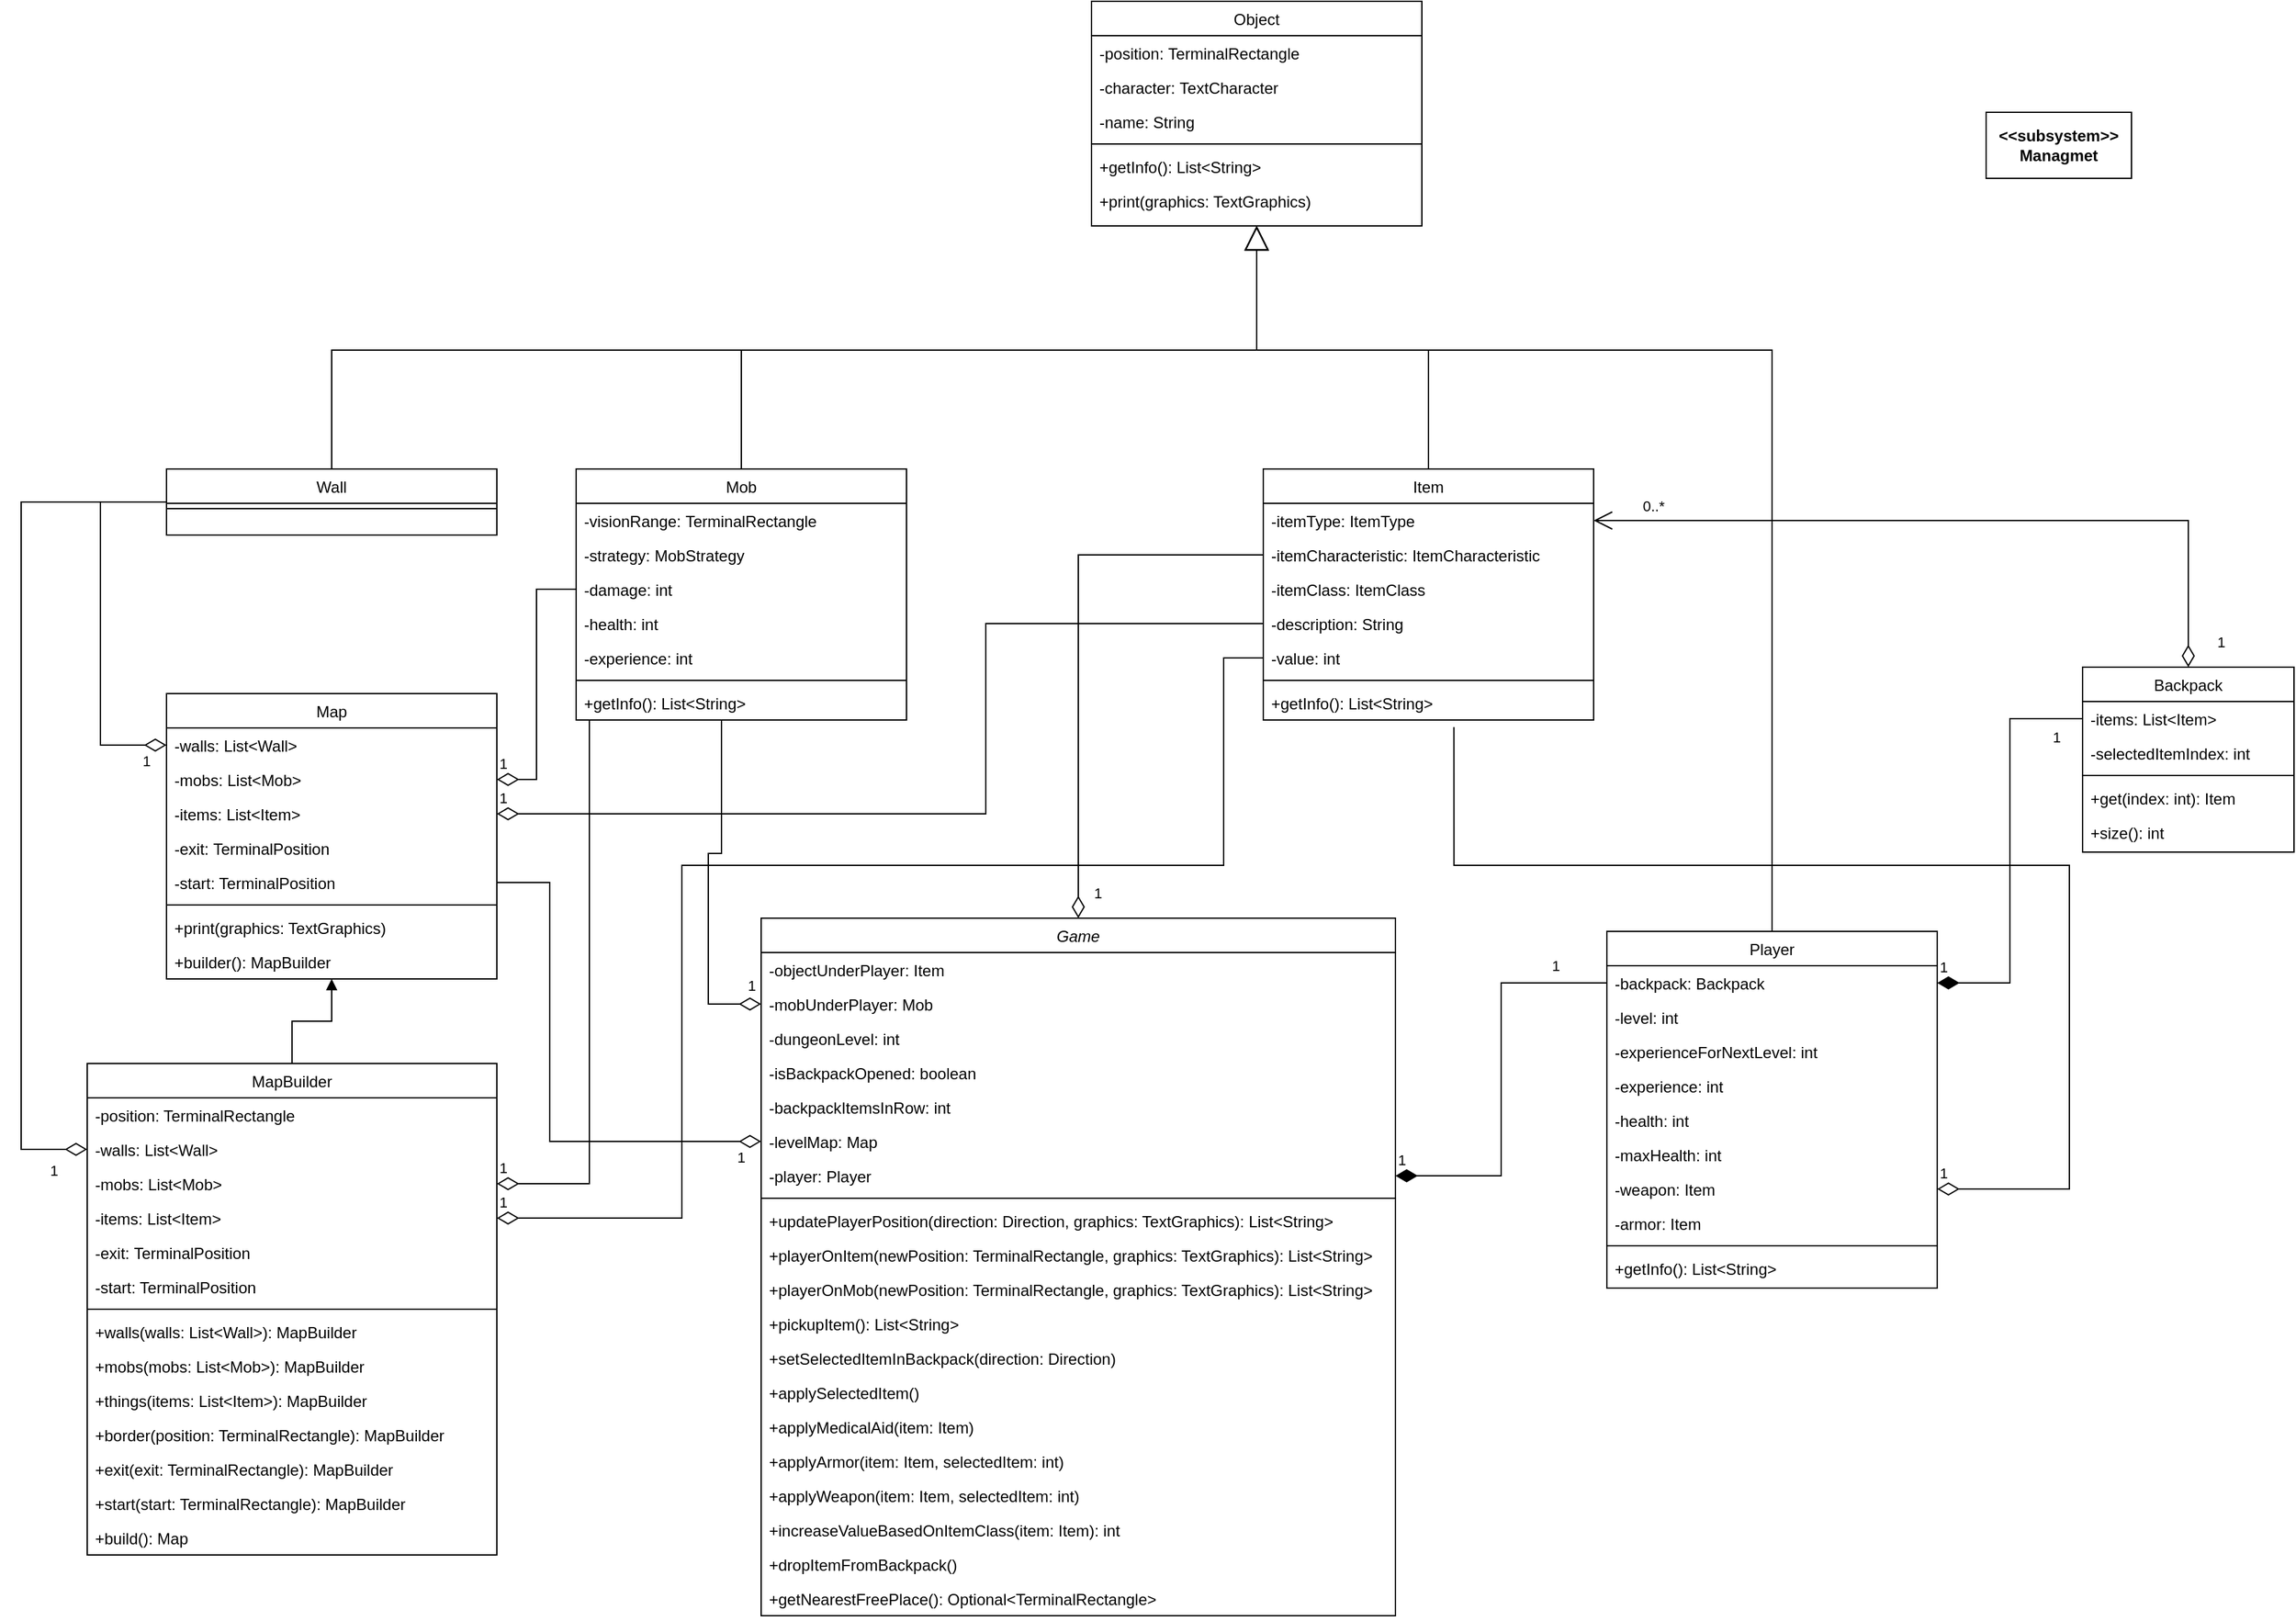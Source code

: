 <mxfile version="21.5.0" type="device">
  <diagram id="C5RBs43oDa-KdzZeNtuy" name="Page-1">
    <mxGraphModel dx="1829" dy="1720" grid="1" gridSize="10" guides="1" tooltips="1" connect="1" arrows="1" fold="1" page="1" pageScale="1" pageWidth="827" pageHeight="1169" math="0" shadow="0">
      <root>
        <mxCell id="WIyWlLk6GJQsqaUBKTNV-0" />
        <mxCell id="WIyWlLk6GJQsqaUBKTNV-1" parent="WIyWlLk6GJQsqaUBKTNV-0" />
        <mxCell id="zkfFHV4jXpPFQw0GAbJ--0" value="Game" style="swimlane;fontStyle=2;align=center;verticalAlign=top;childLayout=stackLayout;horizontal=1;startSize=26;horizontalStack=0;resizeParent=1;resizeLast=0;collapsible=1;marginBottom=0;rounded=0;shadow=0;strokeWidth=1;" parent="WIyWlLk6GJQsqaUBKTNV-1" vertex="1">
          <mxGeometry x="-100" y="110" width="480" height="528" as="geometry">
            <mxRectangle x="230" y="140" width="160" height="26" as="alternateBounds" />
          </mxGeometry>
        </mxCell>
        <mxCell id="zkfFHV4jXpPFQw0GAbJ--2" value="-objectUnderPlayer: Item" style="text;align=left;verticalAlign=top;spacingLeft=4;spacingRight=4;overflow=hidden;rotatable=0;points=[[0,0.5],[1,0.5]];portConstraint=eastwest;rounded=0;shadow=0;html=0;" parent="zkfFHV4jXpPFQw0GAbJ--0" vertex="1">
          <mxGeometry y="26" width="480" height="26" as="geometry" />
        </mxCell>
        <mxCell id="zkfFHV4jXpPFQw0GAbJ--3" value="-mobUnderPlayer: Mob" style="text;align=left;verticalAlign=top;spacingLeft=4;spacingRight=4;overflow=hidden;rotatable=0;points=[[0,0.5],[1,0.5]];portConstraint=eastwest;rounded=0;shadow=0;html=0;" parent="zkfFHV4jXpPFQw0GAbJ--0" vertex="1">
          <mxGeometry y="52" width="480" height="26" as="geometry" />
        </mxCell>
        <mxCell id="x89j7A3RA6RBQuU3h__I-33" value="-dungeonLevel: int" style="text;align=left;verticalAlign=top;spacingLeft=4;spacingRight=4;overflow=hidden;rotatable=0;points=[[0,0.5],[1,0.5]];portConstraint=eastwest;rounded=0;shadow=0;html=0;" parent="zkfFHV4jXpPFQw0GAbJ--0" vertex="1">
          <mxGeometry y="78" width="480" height="26" as="geometry" />
        </mxCell>
        <mxCell id="x89j7A3RA6RBQuU3h__I-34" value="-isBackpackOpened: boolean" style="text;align=left;verticalAlign=top;spacingLeft=4;spacingRight=4;overflow=hidden;rotatable=0;points=[[0,0.5],[1,0.5]];portConstraint=eastwest;rounded=0;shadow=0;html=0;" parent="zkfFHV4jXpPFQw0GAbJ--0" vertex="1">
          <mxGeometry y="104" width="480" height="26" as="geometry" />
        </mxCell>
        <mxCell id="x89j7A3RA6RBQuU3h__I-35" value="-backpackItemsInRow: int" style="text;align=left;verticalAlign=top;spacingLeft=4;spacingRight=4;overflow=hidden;rotatable=0;points=[[0,0.5],[1,0.5]];portConstraint=eastwest;rounded=0;shadow=0;html=0;" parent="zkfFHV4jXpPFQw0GAbJ--0" vertex="1">
          <mxGeometry y="130" width="480" height="26" as="geometry" />
        </mxCell>
        <mxCell id="x89j7A3RA6RBQuU3h__I-36" value="-levelMap: Map" style="text;align=left;verticalAlign=top;spacingLeft=4;spacingRight=4;overflow=hidden;rotatable=0;points=[[0,0.5],[1,0.5]];portConstraint=eastwest;rounded=0;shadow=0;html=0;" parent="zkfFHV4jXpPFQw0GAbJ--0" vertex="1">
          <mxGeometry y="156" width="480" height="26" as="geometry" />
        </mxCell>
        <mxCell id="zkfFHV4jXpPFQw0GAbJ--1" value="-player: Player" style="text;align=left;verticalAlign=top;spacingLeft=4;spacingRight=4;overflow=hidden;rotatable=0;points=[[0,0.5],[1,0.5]];portConstraint=eastwest;" parent="zkfFHV4jXpPFQw0GAbJ--0" vertex="1">
          <mxGeometry y="182" width="480" height="26" as="geometry" />
        </mxCell>
        <mxCell id="zkfFHV4jXpPFQw0GAbJ--4" value="" style="line;html=1;strokeWidth=1;align=left;verticalAlign=middle;spacingTop=-1;spacingLeft=3;spacingRight=3;rotatable=0;labelPosition=right;points=[];portConstraint=eastwest;" parent="zkfFHV4jXpPFQw0GAbJ--0" vertex="1">
          <mxGeometry y="208" width="480" height="8" as="geometry" />
        </mxCell>
        <mxCell id="zkfFHV4jXpPFQw0GAbJ--5" value="+updatePlayerPosition(direction: Direction, graphics: TextGraphics): List&lt;String&gt;" style="text;align=left;verticalAlign=top;spacingLeft=4;spacingRight=4;overflow=hidden;rotatable=0;points=[[0,0.5],[1,0.5]];portConstraint=eastwest;" parent="zkfFHV4jXpPFQw0GAbJ--0" vertex="1">
          <mxGeometry y="216" width="480" height="26" as="geometry" />
        </mxCell>
        <mxCell id="x89j7A3RA6RBQuU3h__I-37" value="+playerOnItem(newPosition: TerminalRectangle, graphics: TextGraphics): List&lt;String&gt;" style="text;align=left;verticalAlign=top;spacingLeft=4;spacingRight=4;overflow=hidden;rotatable=0;points=[[0,0.5],[1,0.5]];portConstraint=eastwest;" parent="zkfFHV4jXpPFQw0GAbJ--0" vertex="1">
          <mxGeometry y="242" width="480" height="26" as="geometry" />
        </mxCell>
        <mxCell id="x89j7A3RA6RBQuU3h__I-39" value="+playerOnMob(newPosition: TerminalRectangle, graphics: TextGraphics): List&lt;String&gt;" style="text;align=left;verticalAlign=top;spacingLeft=4;spacingRight=4;overflow=hidden;rotatable=0;points=[[0,0.5],[1,0.5]];portConstraint=eastwest;" parent="zkfFHV4jXpPFQw0GAbJ--0" vertex="1">
          <mxGeometry y="268" width="480" height="26" as="geometry" />
        </mxCell>
        <mxCell id="x89j7A3RA6RBQuU3h__I-38" value="+pickupItem(): List&lt;String&gt;" style="text;align=left;verticalAlign=top;spacingLeft=4;spacingRight=4;overflow=hidden;rotatable=0;points=[[0,0.5],[1,0.5]];portConstraint=eastwest;" parent="zkfFHV4jXpPFQw0GAbJ--0" vertex="1">
          <mxGeometry y="294" width="480" height="26" as="geometry" />
        </mxCell>
        <mxCell id="x89j7A3RA6RBQuU3h__I-40" value="+setSelectedItemInBackpack(direction: Direction)" style="text;align=left;verticalAlign=top;spacingLeft=4;spacingRight=4;overflow=hidden;rotatable=0;points=[[0,0.5],[1,0.5]];portConstraint=eastwest;" parent="zkfFHV4jXpPFQw0GAbJ--0" vertex="1">
          <mxGeometry y="320" width="480" height="26" as="geometry" />
        </mxCell>
        <mxCell id="x89j7A3RA6RBQuU3h__I-41" value="+applySelectedItem()" style="text;align=left;verticalAlign=top;spacingLeft=4;spacingRight=4;overflow=hidden;rotatable=0;points=[[0,0.5],[1,0.5]];portConstraint=eastwest;" parent="zkfFHV4jXpPFQw0GAbJ--0" vertex="1">
          <mxGeometry y="346" width="480" height="26" as="geometry" />
        </mxCell>
        <mxCell id="x89j7A3RA6RBQuU3h__I-42" value="+applyMedicalAid(item: Item)" style="text;align=left;verticalAlign=top;spacingLeft=4;spacingRight=4;overflow=hidden;rotatable=0;points=[[0,0.5],[1,0.5]];portConstraint=eastwest;" parent="zkfFHV4jXpPFQw0GAbJ--0" vertex="1">
          <mxGeometry y="372" width="480" height="26" as="geometry" />
        </mxCell>
        <mxCell id="x89j7A3RA6RBQuU3h__I-43" value="+applyArmor(item: Item, selectedItem: int)" style="text;align=left;verticalAlign=top;spacingLeft=4;spacingRight=4;overflow=hidden;rotatable=0;points=[[0,0.5],[1,0.5]];portConstraint=eastwest;" parent="zkfFHV4jXpPFQw0GAbJ--0" vertex="1">
          <mxGeometry y="398" width="480" height="26" as="geometry" />
        </mxCell>
        <mxCell id="x89j7A3RA6RBQuU3h__I-44" value="+applyWeapon(item: Item, selectedItem: int)" style="text;align=left;verticalAlign=top;spacingLeft=4;spacingRight=4;overflow=hidden;rotatable=0;points=[[0,0.5],[1,0.5]];portConstraint=eastwest;" parent="zkfFHV4jXpPFQw0GAbJ--0" vertex="1">
          <mxGeometry y="424" width="480" height="26" as="geometry" />
        </mxCell>
        <mxCell id="x89j7A3RA6RBQuU3h__I-45" value="+increaseValueBasedOnItemClass(item: Item): int" style="text;align=left;verticalAlign=top;spacingLeft=4;spacingRight=4;overflow=hidden;rotatable=0;points=[[0,0.5],[1,0.5]];portConstraint=eastwest;" parent="zkfFHV4jXpPFQw0GAbJ--0" vertex="1">
          <mxGeometry y="450" width="480" height="26" as="geometry" />
        </mxCell>
        <mxCell id="x89j7A3RA6RBQuU3h__I-46" value="+dropItemFromBackpack()" style="text;align=left;verticalAlign=top;spacingLeft=4;spacingRight=4;overflow=hidden;rotatable=0;points=[[0,0.5],[1,0.5]];portConstraint=eastwest;" parent="zkfFHV4jXpPFQw0GAbJ--0" vertex="1">
          <mxGeometry y="476" width="480" height="26" as="geometry" />
        </mxCell>
        <mxCell id="x89j7A3RA6RBQuU3h__I-47" value="+getNearestFreePlace(): Optional&lt;TerminalRectangle&gt;" style="text;align=left;verticalAlign=top;spacingLeft=4;spacingRight=4;overflow=hidden;rotatable=0;points=[[0,0.5],[1,0.5]];portConstraint=eastwest;" parent="zkfFHV4jXpPFQw0GAbJ--0" vertex="1">
          <mxGeometry y="502" width="480" height="26" as="geometry" />
        </mxCell>
        <mxCell id="zkfFHV4jXpPFQw0GAbJ--6" value="Item" style="swimlane;fontStyle=0;align=center;verticalAlign=top;childLayout=stackLayout;horizontal=1;startSize=26;horizontalStack=0;resizeParent=1;resizeLast=0;collapsible=1;marginBottom=0;rounded=0;shadow=0;strokeWidth=1;" parent="WIyWlLk6GJQsqaUBKTNV-1" vertex="1">
          <mxGeometry x="280" y="-230" width="250" height="190" as="geometry">
            <mxRectangle x="130" y="380" width="160" height="26" as="alternateBounds" />
          </mxGeometry>
        </mxCell>
        <mxCell id="zkfFHV4jXpPFQw0GAbJ--7" value="-itemType: ItemType" style="text;align=left;verticalAlign=top;spacingLeft=4;spacingRight=4;overflow=hidden;rotatable=0;points=[[0,0.5],[1,0.5]];portConstraint=eastwest;" parent="zkfFHV4jXpPFQw0GAbJ--6" vertex="1">
          <mxGeometry y="26" width="250" height="26" as="geometry" />
        </mxCell>
        <mxCell id="zkfFHV4jXpPFQw0GAbJ--8" value="-itemCharacteristic: ItemCharacteristic" style="text;align=left;verticalAlign=top;spacingLeft=4;spacingRight=4;overflow=hidden;rotatable=0;points=[[0,0.5],[1,0.5]];portConstraint=eastwest;rounded=0;shadow=0;html=0;" parent="zkfFHV4jXpPFQw0GAbJ--6" vertex="1">
          <mxGeometry y="52" width="250" height="26" as="geometry" />
        </mxCell>
        <mxCell id="x89j7A3RA6RBQuU3h__I-9" value="-itemClass: ItemClass" style="text;align=left;verticalAlign=top;spacingLeft=4;spacingRight=4;overflow=hidden;rotatable=0;points=[[0,0.5],[1,0.5]];portConstraint=eastwest;rounded=0;shadow=0;html=0;" parent="zkfFHV4jXpPFQw0GAbJ--6" vertex="1">
          <mxGeometry y="78" width="250" height="26" as="geometry" />
        </mxCell>
        <mxCell id="x89j7A3RA6RBQuU3h__I-10" value="-description: String" style="text;align=left;verticalAlign=top;spacingLeft=4;spacingRight=4;overflow=hidden;rotatable=0;points=[[0,0.5],[1,0.5]];portConstraint=eastwest;rounded=0;shadow=0;html=0;" parent="zkfFHV4jXpPFQw0GAbJ--6" vertex="1">
          <mxGeometry y="104" width="250" height="26" as="geometry" />
        </mxCell>
        <mxCell id="x89j7A3RA6RBQuU3h__I-11" value="-value: int" style="text;align=left;verticalAlign=top;spacingLeft=4;spacingRight=4;overflow=hidden;rotatable=0;points=[[0,0.5],[1,0.5]];portConstraint=eastwest;rounded=0;shadow=0;html=0;" parent="zkfFHV4jXpPFQw0GAbJ--6" vertex="1">
          <mxGeometry y="130" width="250" height="26" as="geometry" />
        </mxCell>
        <mxCell id="zkfFHV4jXpPFQw0GAbJ--9" value="" style="line;html=1;strokeWidth=1;align=left;verticalAlign=middle;spacingTop=-1;spacingLeft=3;spacingRight=3;rotatable=0;labelPosition=right;points=[];portConstraint=eastwest;" parent="zkfFHV4jXpPFQw0GAbJ--6" vertex="1">
          <mxGeometry y="156" width="250" height="8" as="geometry" />
        </mxCell>
        <mxCell id="zkfFHV4jXpPFQw0GAbJ--11" value="+getInfo(): List&lt;String&gt;" style="text;align=left;verticalAlign=top;spacingLeft=4;spacingRight=4;overflow=hidden;rotatable=0;points=[[0,0.5],[1,0.5]];portConstraint=eastwest;" parent="zkfFHV4jXpPFQw0GAbJ--6" vertex="1">
          <mxGeometry y="164" width="250" height="26" as="geometry" />
        </mxCell>
        <mxCell id="zkfFHV4jXpPFQw0GAbJ--13" value="Player" style="swimlane;fontStyle=0;align=center;verticalAlign=top;childLayout=stackLayout;horizontal=1;startSize=26;horizontalStack=0;resizeParent=1;resizeLast=0;collapsible=1;marginBottom=0;rounded=0;shadow=0;strokeWidth=1;" parent="WIyWlLk6GJQsqaUBKTNV-1" vertex="1">
          <mxGeometry x="540" y="120" width="250" height="270" as="geometry">
            <mxRectangle x="340" y="380" width="170" height="26" as="alternateBounds" />
          </mxGeometry>
        </mxCell>
        <mxCell id="zkfFHV4jXpPFQw0GAbJ--14" value="-backpack: Backpack" style="text;align=left;verticalAlign=top;spacingLeft=4;spacingRight=4;overflow=hidden;rotatable=0;points=[[0,0.5],[1,0.5]];portConstraint=eastwest;" parent="zkfFHV4jXpPFQw0GAbJ--13" vertex="1">
          <mxGeometry y="26" width="250" height="26" as="geometry" />
        </mxCell>
        <mxCell id="x89j7A3RA6RBQuU3h__I-12" value="-level: int" style="text;align=left;verticalAlign=top;spacingLeft=4;spacingRight=4;overflow=hidden;rotatable=0;points=[[0,0.5],[1,0.5]];portConstraint=eastwest;" parent="zkfFHV4jXpPFQw0GAbJ--13" vertex="1">
          <mxGeometry y="52" width="250" height="26" as="geometry" />
        </mxCell>
        <mxCell id="x89j7A3RA6RBQuU3h__I-13" value="-experienceForNextLevel: int" style="text;align=left;verticalAlign=top;spacingLeft=4;spacingRight=4;overflow=hidden;rotatable=0;points=[[0,0.5],[1,0.5]];portConstraint=eastwest;" parent="zkfFHV4jXpPFQw0GAbJ--13" vertex="1">
          <mxGeometry y="78" width="250" height="26" as="geometry" />
        </mxCell>
        <mxCell id="x89j7A3RA6RBQuU3h__I-14" value="-experience: int" style="text;align=left;verticalAlign=top;spacingLeft=4;spacingRight=4;overflow=hidden;rotatable=0;points=[[0,0.5],[1,0.5]];portConstraint=eastwest;" parent="zkfFHV4jXpPFQw0GAbJ--13" vertex="1">
          <mxGeometry y="104" width="250" height="26" as="geometry" />
        </mxCell>
        <mxCell id="x89j7A3RA6RBQuU3h__I-16" value="-health: int" style="text;align=left;verticalAlign=top;spacingLeft=4;spacingRight=4;overflow=hidden;rotatable=0;points=[[0,0.5],[1,0.5]];portConstraint=eastwest;" parent="zkfFHV4jXpPFQw0GAbJ--13" vertex="1">
          <mxGeometry y="130" width="250" height="26" as="geometry" />
        </mxCell>
        <mxCell id="x89j7A3RA6RBQuU3h__I-15" value="-maxHealth: int" style="text;align=left;verticalAlign=top;spacingLeft=4;spacingRight=4;overflow=hidden;rotatable=0;points=[[0,0.5],[1,0.5]];portConstraint=eastwest;" parent="zkfFHV4jXpPFQw0GAbJ--13" vertex="1">
          <mxGeometry y="156" width="250" height="26" as="geometry" />
        </mxCell>
        <mxCell id="x89j7A3RA6RBQuU3h__I-17" value="-weapon: Item" style="text;align=left;verticalAlign=top;spacingLeft=4;spacingRight=4;overflow=hidden;rotatable=0;points=[[0,0.5],[1,0.5]];portConstraint=eastwest;" parent="zkfFHV4jXpPFQw0GAbJ--13" vertex="1">
          <mxGeometry y="182" width="250" height="26" as="geometry" />
        </mxCell>
        <mxCell id="x89j7A3RA6RBQuU3h__I-18" value="-armor: Item" style="text;align=left;verticalAlign=top;spacingLeft=4;spacingRight=4;overflow=hidden;rotatable=0;points=[[0,0.5],[1,0.5]];portConstraint=eastwest;" parent="zkfFHV4jXpPFQw0GAbJ--13" vertex="1">
          <mxGeometry y="208" width="250" height="26" as="geometry" />
        </mxCell>
        <mxCell id="zkfFHV4jXpPFQw0GAbJ--15" value="" style="line;html=1;strokeWidth=1;align=left;verticalAlign=middle;spacingTop=-1;spacingLeft=3;spacingRight=3;rotatable=0;labelPosition=right;points=[];portConstraint=eastwest;" parent="zkfFHV4jXpPFQw0GAbJ--13" vertex="1">
          <mxGeometry y="234" width="250" height="8" as="geometry" />
        </mxCell>
        <mxCell id="x89j7A3RA6RBQuU3h__I-21" value="+getInfo(): List&lt;String&gt;" style="text;align=left;verticalAlign=top;spacingLeft=4;spacingRight=4;overflow=hidden;rotatable=0;points=[[0,0.5],[1,0.5]];portConstraint=eastwest;" parent="zkfFHV4jXpPFQw0GAbJ--13" vertex="1">
          <mxGeometry y="242" width="250" height="26" as="geometry" />
        </mxCell>
        <mxCell id="zkfFHV4jXpPFQw0GAbJ--17" value="Backpack" style="swimlane;fontStyle=0;align=center;verticalAlign=top;childLayout=stackLayout;horizontal=1;startSize=26;horizontalStack=0;resizeParent=1;resizeLast=0;collapsible=1;marginBottom=0;rounded=0;shadow=0;strokeWidth=1;" parent="WIyWlLk6GJQsqaUBKTNV-1" vertex="1">
          <mxGeometry x="900" y="-80" width="160" height="140" as="geometry">
            <mxRectangle x="550" y="140" width="160" height="26" as="alternateBounds" />
          </mxGeometry>
        </mxCell>
        <mxCell id="zkfFHV4jXpPFQw0GAbJ--18" value="-items: List&lt;Item&gt;" style="text;align=left;verticalAlign=top;spacingLeft=4;spacingRight=4;overflow=hidden;rotatable=0;points=[[0,0.5],[1,0.5]];portConstraint=eastwest;" parent="zkfFHV4jXpPFQw0GAbJ--17" vertex="1">
          <mxGeometry y="26" width="160" height="26" as="geometry" />
        </mxCell>
        <mxCell id="zkfFHV4jXpPFQw0GAbJ--19" value="-selectedItemIndex: int" style="text;align=left;verticalAlign=top;spacingLeft=4;spacingRight=4;overflow=hidden;rotatable=0;points=[[0,0.5],[1,0.5]];portConstraint=eastwest;rounded=0;shadow=0;html=0;" parent="zkfFHV4jXpPFQw0GAbJ--17" vertex="1">
          <mxGeometry y="52" width="160" height="26" as="geometry" />
        </mxCell>
        <mxCell id="zkfFHV4jXpPFQw0GAbJ--23" value="" style="line;html=1;strokeWidth=1;align=left;verticalAlign=middle;spacingTop=-1;spacingLeft=3;spacingRight=3;rotatable=0;labelPosition=right;points=[];portConstraint=eastwest;" parent="zkfFHV4jXpPFQw0GAbJ--17" vertex="1">
          <mxGeometry y="78" width="160" height="8" as="geometry" />
        </mxCell>
        <mxCell id="zkfFHV4jXpPFQw0GAbJ--24" value="+get(index: int): Item " style="text;align=left;verticalAlign=top;spacingLeft=4;spacingRight=4;overflow=hidden;rotatable=0;points=[[0,0.5],[1,0.5]];portConstraint=eastwest;" parent="zkfFHV4jXpPFQw0GAbJ--17" vertex="1">
          <mxGeometry y="86" width="160" height="26" as="geometry" />
        </mxCell>
        <mxCell id="zkfFHV4jXpPFQw0GAbJ--25" value="+size(): int" style="text;align=left;verticalAlign=top;spacingLeft=4;spacingRight=4;overflow=hidden;rotatable=0;points=[[0,0.5],[1,0.5]];portConstraint=eastwest;" parent="zkfFHV4jXpPFQw0GAbJ--17" vertex="1">
          <mxGeometry y="112" width="160" height="26" as="geometry" />
        </mxCell>
        <mxCell id="x89j7A3RA6RBQuU3h__I-0" value="1" style="endArrow=none;html=1;endSize=12;startArrow=diamondThin;startSize=14;startFill=1;edgeStyle=orthogonalEdgeStyle;align=left;verticalAlign=bottom;rounded=0;exitX=1;exitY=0.5;exitDx=0;exitDy=0;endFill=0;" parent="WIyWlLk6GJQsqaUBKTNV-1" source="zkfFHV4jXpPFQw0GAbJ--1" target="zkfFHV4jXpPFQw0GAbJ--14" edge="1">
          <mxGeometry x="-1" y="3" relative="1" as="geometry">
            <mxPoint x="390" y="350" as="sourcePoint" />
            <mxPoint x="550" y="350" as="targetPoint" />
          </mxGeometry>
        </mxCell>
        <mxCell id="x89j7A3RA6RBQuU3h__I-2" value="1" style="edgeLabel;html=1;align=center;verticalAlign=middle;resizable=0;points=[];" parent="x89j7A3RA6RBQuU3h__I-0" vertex="1" connectable="0">
          <mxGeometry x="0.742" y="1" relative="1" as="geometry">
            <mxPoint y="-12" as="offset" />
          </mxGeometry>
        </mxCell>
        <mxCell id="x89j7A3RA6RBQuU3h__I-1" value="1" style="endArrow=none;html=1;endSize=12;startArrow=diamondThin;startSize=14;startFill=1;edgeStyle=orthogonalEdgeStyle;align=left;verticalAlign=bottom;rounded=0;exitX=1;exitY=0.5;exitDx=0;exitDy=0;entryX=0;entryY=0.5;entryDx=0;entryDy=0;endFill=0;" parent="WIyWlLk6GJQsqaUBKTNV-1" source="zkfFHV4jXpPFQw0GAbJ--14" target="zkfFHV4jXpPFQw0GAbJ--18" edge="1">
          <mxGeometry x="-1" y="3" relative="1" as="geometry">
            <mxPoint x="800" y="310" as="sourcePoint" />
            <mxPoint x="960" y="310" as="targetPoint" />
          </mxGeometry>
        </mxCell>
        <mxCell id="x89j7A3RA6RBQuU3h__I-3" value="1" style="edgeLabel;html=1;align=center;verticalAlign=middle;resizable=0;points=[];" parent="x89j7A3RA6RBQuU3h__I-1" vertex="1" connectable="0">
          <mxGeometry x="0.307" y="3" relative="1" as="geometry">
            <mxPoint x="38" y="-39" as="offset" />
          </mxGeometry>
        </mxCell>
        <mxCell id="x89j7A3RA6RBQuU3h__I-7" value="1" style="endArrow=open;html=1;endSize=12;startArrow=diamondThin;startSize=14;startFill=0;edgeStyle=orthogonalEdgeStyle;align=left;verticalAlign=bottom;rounded=0;exitX=0.5;exitY=0;exitDx=0;exitDy=0;entryX=1;entryY=0.5;entryDx=0;entryDy=0;" parent="WIyWlLk6GJQsqaUBKTNV-1" source="zkfFHV4jXpPFQw0GAbJ--17" target="zkfFHV4jXpPFQw0GAbJ--7" edge="1">
          <mxGeometry x="-0.964" y="-20" relative="1" as="geometry">
            <mxPoint x="1180" y="450" as="sourcePoint" />
            <mxPoint x="1340" y="450" as="targetPoint" />
            <Array as="points">
              <mxPoint x="980" y="-191" />
            </Array>
            <mxPoint as="offset" />
          </mxGeometry>
        </mxCell>
        <mxCell id="x89j7A3RA6RBQuU3h__I-8" value="0..*" style="edgeLabel;html=1;align=center;verticalAlign=middle;resizable=0;points=[];" parent="x89j7A3RA6RBQuU3h__I-7" vertex="1" connectable="0">
          <mxGeometry x="0.8" y="1" relative="1" as="geometry">
            <mxPoint x="-11" y="-12" as="offset" />
          </mxGeometry>
        </mxCell>
        <mxCell id="x89j7A3RA6RBQuU3h__I-19" value="1" style="endArrow=none;html=1;endSize=12;startArrow=diamondThin;startSize=14;startFill=0;edgeStyle=orthogonalEdgeStyle;align=left;verticalAlign=bottom;rounded=0;exitX=1;exitY=0.5;exitDx=0;exitDy=0;entryX=0.577;entryY=1.205;entryDx=0;entryDy=0;entryPerimeter=0;endFill=0;" parent="WIyWlLk6GJQsqaUBKTNV-1" source="x89j7A3RA6RBQuU3h__I-17" target="zkfFHV4jXpPFQw0GAbJ--11" edge="1">
          <mxGeometry x="-1" y="3" relative="1" as="geometry">
            <mxPoint x="900" y="110" as="sourcePoint" />
            <mxPoint x="560" y="20" as="targetPoint" />
            <Array as="points">
              <mxPoint x="890" y="315" />
              <mxPoint x="890" y="70" />
              <mxPoint x="424" y="70" />
            </Array>
          </mxGeometry>
        </mxCell>
        <mxCell id="x89j7A3RA6RBQuU3h__I-55" value="1" style="endArrow=none;html=1;endSize=12;startArrow=diamondThin;startSize=14;startFill=0;edgeStyle=orthogonalEdgeStyle;align=left;verticalAlign=bottom;rounded=0;entryX=0;entryY=0.5;entryDx=0;entryDy=0;endFill=0;" parent="WIyWlLk6GJQsqaUBKTNV-1" source="zkfFHV4jXpPFQw0GAbJ--0" target="zkfFHV4jXpPFQw0GAbJ--8" edge="1">
          <mxGeometry x="-0.952" y="-10" relative="1" as="geometry">
            <mxPoint x="50" y="-70" as="sourcePoint" />
            <mxPoint x="210" y="-70" as="targetPoint" />
            <mxPoint as="offset" />
          </mxGeometry>
        </mxCell>
        <mxCell id="x89j7A3RA6RBQuU3h__I-56" value="Object" style="swimlane;fontStyle=0;align=center;verticalAlign=top;childLayout=stackLayout;horizontal=1;startSize=26;horizontalStack=0;resizeParent=1;resizeLast=0;collapsible=1;marginBottom=0;rounded=0;shadow=0;strokeWidth=1;" parent="WIyWlLk6GJQsqaUBKTNV-1" vertex="1">
          <mxGeometry x="150" y="-584" width="250" height="170" as="geometry">
            <mxRectangle x="130" y="380" width="160" height="26" as="alternateBounds" />
          </mxGeometry>
        </mxCell>
        <mxCell id="x89j7A3RA6RBQuU3h__I-57" value="-position: TerminalRectangle" style="text;align=left;verticalAlign=top;spacingLeft=4;spacingRight=4;overflow=hidden;rotatable=0;points=[[0,0.5],[1,0.5]];portConstraint=eastwest;" parent="x89j7A3RA6RBQuU3h__I-56" vertex="1">
          <mxGeometry y="26" width="250" height="26" as="geometry" />
        </mxCell>
        <mxCell id="x89j7A3RA6RBQuU3h__I-58" value="-character: TextCharacter" style="text;align=left;verticalAlign=top;spacingLeft=4;spacingRight=4;overflow=hidden;rotatable=0;points=[[0,0.5],[1,0.5]];portConstraint=eastwest;rounded=0;shadow=0;html=0;" parent="x89j7A3RA6RBQuU3h__I-56" vertex="1">
          <mxGeometry y="52" width="250" height="26" as="geometry" />
        </mxCell>
        <mxCell id="x89j7A3RA6RBQuU3h__I-59" value="-name: String" style="text;align=left;verticalAlign=top;spacingLeft=4;spacingRight=4;overflow=hidden;rotatable=0;points=[[0,0.5],[1,0.5]];portConstraint=eastwest;rounded=0;shadow=0;html=0;" parent="x89j7A3RA6RBQuU3h__I-56" vertex="1">
          <mxGeometry y="78" width="250" height="26" as="geometry" />
        </mxCell>
        <mxCell id="x89j7A3RA6RBQuU3h__I-62" value="" style="line;html=1;strokeWidth=1;align=left;verticalAlign=middle;spacingTop=-1;spacingLeft=3;spacingRight=3;rotatable=0;labelPosition=right;points=[];portConstraint=eastwest;" parent="x89j7A3RA6RBQuU3h__I-56" vertex="1">
          <mxGeometry y="104" width="250" height="8" as="geometry" />
        </mxCell>
        <mxCell id="x89j7A3RA6RBQuU3h__I-63" value="+getInfo(): List&lt;String&gt;" style="text;align=left;verticalAlign=top;spacingLeft=4;spacingRight=4;overflow=hidden;rotatable=0;points=[[0,0.5],[1,0.5]];portConstraint=eastwest;" parent="x89j7A3RA6RBQuU3h__I-56" vertex="1">
          <mxGeometry y="112" width="250" height="26" as="geometry" />
        </mxCell>
        <mxCell id="x89j7A3RA6RBQuU3h__I-64" value="+print(graphics: TextGraphics)" style="text;align=left;verticalAlign=top;spacingLeft=4;spacingRight=4;overflow=hidden;rotatable=0;points=[[0,0.5],[1,0.5]];portConstraint=eastwest;" parent="x89j7A3RA6RBQuU3h__I-56" vertex="1">
          <mxGeometry y="138" width="250" height="26" as="geometry" />
        </mxCell>
        <mxCell id="x89j7A3RA6RBQuU3h__I-65" value="" style="endArrow=block;endSize=16;endFill=0;html=1;rounded=0;entryX=0.5;entryY=1;entryDx=0;entryDy=0;exitX=0.5;exitY=0;exitDx=0;exitDy=0;" parent="WIyWlLk6GJQsqaUBKTNV-1" source="zkfFHV4jXpPFQw0GAbJ--6" target="x89j7A3RA6RBQuU3h__I-56" edge="1">
          <mxGeometry width="160" relative="1" as="geometry">
            <mxPoint x="470" y="-350" as="sourcePoint" />
            <mxPoint x="630" y="-350" as="targetPoint" />
            <Array as="points">
              <mxPoint x="405" y="-320" />
              <mxPoint x="275" y="-320" />
            </Array>
          </mxGeometry>
        </mxCell>
        <mxCell id="x89j7A3RA6RBQuU3h__I-66" value="" style="endArrow=block;endSize=16;endFill=0;html=1;rounded=0;entryX=0.5;entryY=1;entryDx=0;entryDy=0;exitX=0.5;exitY=0;exitDx=0;exitDy=0;" parent="WIyWlLk6GJQsqaUBKTNV-1" source="zkfFHV4jXpPFQw0GAbJ--13" target="x89j7A3RA6RBQuU3h__I-56" edge="1">
          <mxGeometry width="160" relative="1" as="geometry">
            <mxPoint x="415" y="-220" as="sourcePoint" />
            <mxPoint x="785" y="-410" as="targetPoint" />
            <Array as="points">
              <mxPoint x="665" y="-320" />
              <mxPoint x="275" y="-320" />
            </Array>
          </mxGeometry>
        </mxCell>
        <mxCell id="x89j7A3RA6RBQuU3h__I-67" value="Mob" style="swimlane;fontStyle=0;align=center;verticalAlign=top;childLayout=stackLayout;horizontal=1;startSize=26;horizontalStack=0;resizeParent=1;resizeLast=0;collapsible=1;marginBottom=0;rounded=0;shadow=0;strokeWidth=1;" parent="WIyWlLk6GJQsqaUBKTNV-1" vertex="1">
          <mxGeometry x="-240" y="-230" width="250" height="190" as="geometry">
            <mxRectangle x="130" y="380" width="160" height="26" as="alternateBounds" />
          </mxGeometry>
        </mxCell>
        <mxCell id="x89j7A3RA6RBQuU3h__I-68" value="-visionRange: TerminalRectangle" style="text;align=left;verticalAlign=top;spacingLeft=4;spacingRight=4;overflow=hidden;rotatable=0;points=[[0,0.5],[1,0.5]];portConstraint=eastwest;" parent="x89j7A3RA6RBQuU3h__I-67" vertex="1">
          <mxGeometry y="26" width="250" height="26" as="geometry" />
        </mxCell>
        <mxCell id="x89j7A3RA6RBQuU3h__I-69" value="-strategy: MobStrategy" style="text;align=left;verticalAlign=top;spacingLeft=4;spacingRight=4;overflow=hidden;rotatable=0;points=[[0,0.5],[1,0.5]];portConstraint=eastwest;rounded=0;shadow=0;html=0;" parent="x89j7A3RA6RBQuU3h__I-67" vertex="1">
          <mxGeometry y="52" width="250" height="26" as="geometry" />
        </mxCell>
        <mxCell id="x89j7A3RA6RBQuU3h__I-70" value="-damage: int" style="text;align=left;verticalAlign=top;spacingLeft=4;spacingRight=4;overflow=hidden;rotatable=0;points=[[0,0.5],[1,0.5]];portConstraint=eastwest;rounded=0;shadow=0;html=0;" parent="x89j7A3RA6RBQuU3h__I-67" vertex="1">
          <mxGeometry y="78" width="250" height="26" as="geometry" />
        </mxCell>
        <mxCell id="x89j7A3RA6RBQuU3h__I-74" value="-health: int" style="text;align=left;verticalAlign=top;spacingLeft=4;spacingRight=4;overflow=hidden;rotatable=0;points=[[0,0.5],[1,0.5]];portConstraint=eastwest;rounded=0;shadow=0;html=0;" parent="x89j7A3RA6RBQuU3h__I-67" vertex="1">
          <mxGeometry y="104" width="250" height="26" as="geometry" />
        </mxCell>
        <mxCell id="x89j7A3RA6RBQuU3h__I-75" value="-experience: int" style="text;align=left;verticalAlign=top;spacingLeft=4;spacingRight=4;overflow=hidden;rotatable=0;points=[[0,0.5],[1,0.5]];portConstraint=eastwest;rounded=0;shadow=0;html=0;" parent="x89j7A3RA6RBQuU3h__I-67" vertex="1">
          <mxGeometry y="130" width="250" height="26" as="geometry" />
        </mxCell>
        <mxCell id="x89j7A3RA6RBQuU3h__I-71" value="" style="line;html=1;strokeWidth=1;align=left;verticalAlign=middle;spacingTop=-1;spacingLeft=3;spacingRight=3;rotatable=0;labelPosition=right;points=[];portConstraint=eastwest;" parent="x89j7A3RA6RBQuU3h__I-67" vertex="1">
          <mxGeometry y="156" width="250" height="8" as="geometry" />
        </mxCell>
        <mxCell id="x89j7A3RA6RBQuU3h__I-72" value="+getInfo(): List&lt;String&gt;" style="text;align=left;verticalAlign=top;spacingLeft=4;spacingRight=4;overflow=hidden;rotatable=0;points=[[0,0.5],[1,0.5]];portConstraint=eastwest;" parent="x89j7A3RA6RBQuU3h__I-67" vertex="1">
          <mxGeometry y="164" width="250" height="26" as="geometry" />
        </mxCell>
        <mxCell id="x89j7A3RA6RBQuU3h__I-76" value="1" style="endArrow=none;html=1;endSize=12;startArrow=diamondThin;startSize=14;startFill=0;edgeStyle=orthogonalEdgeStyle;align=left;verticalAlign=bottom;rounded=0;exitX=0;exitY=0.5;exitDx=0;exitDy=0;endFill=0;" parent="WIyWlLk6GJQsqaUBKTNV-1" source="zkfFHV4jXpPFQw0GAbJ--3" edge="1">
          <mxGeometry x="-0.899" y="-5" relative="1" as="geometry">
            <mxPoint x="-250" y="50" as="sourcePoint" />
            <mxPoint x="-130" y="-40" as="targetPoint" />
            <Array as="points">
              <mxPoint x="-140" y="175" />
              <mxPoint x="-140" y="61" />
              <mxPoint x="-130" y="61" />
            </Array>
            <mxPoint x="1" as="offset" />
          </mxGeometry>
        </mxCell>
        <mxCell id="x89j7A3RA6RBQuU3h__I-78" value="" style="endArrow=block;endSize=16;endFill=0;html=1;rounded=0;exitX=0.5;exitY=0;exitDx=0;exitDy=0;entryX=0.5;entryY=1;entryDx=0;entryDy=0;" parent="WIyWlLk6GJQsqaUBKTNV-1" source="x89j7A3RA6RBQuU3h__I-67" target="x89j7A3RA6RBQuU3h__I-56" edge="1">
          <mxGeometry width="160" relative="1" as="geometry">
            <mxPoint x="415" y="-220" as="sourcePoint" />
            <mxPoint x="810" y="-410" as="targetPoint" />
            <Array as="points">
              <mxPoint x="-115" y="-320" />
              <mxPoint x="275" y="-320" />
            </Array>
          </mxGeometry>
        </mxCell>
        <mxCell id="x89j7A3RA6RBQuU3h__I-79" value="Wall" style="swimlane;fontStyle=0;align=center;verticalAlign=top;childLayout=stackLayout;horizontal=1;startSize=26;horizontalStack=0;resizeParent=1;resizeLast=0;collapsible=1;marginBottom=0;rounded=0;shadow=0;strokeWidth=1;" parent="WIyWlLk6GJQsqaUBKTNV-1" vertex="1">
          <mxGeometry x="-550" y="-230" width="250" height="50" as="geometry">
            <mxRectangle x="130" y="380" width="160" height="26" as="alternateBounds" />
          </mxGeometry>
        </mxCell>
        <mxCell id="x89j7A3RA6RBQuU3h__I-85" value="" style="line;html=1;strokeWidth=1;align=left;verticalAlign=middle;spacingTop=-1;spacingLeft=3;spacingRight=3;rotatable=0;labelPosition=right;points=[];portConstraint=eastwest;" parent="x89j7A3RA6RBQuU3h__I-79" vertex="1">
          <mxGeometry y="26" width="250" height="8" as="geometry" />
        </mxCell>
        <mxCell id="x89j7A3RA6RBQuU3h__I-87" value="" style="endArrow=block;endSize=16;endFill=0;html=1;rounded=0;exitX=0.5;exitY=0;exitDx=0;exitDy=0;entryX=0.5;entryY=1;entryDx=0;entryDy=0;" parent="WIyWlLk6GJQsqaUBKTNV-1" source="x89j7A3RA6RBQuU3h__I-79" target="x89j7A3RA6RBQuU3h__I-56" edge="1">
          <mxGeometry width="160" relative="1" as="geometry">
            <mxPoint x="-105" y="-220" as="sourcePoint" />
            <mxPoint x="230" y="-390" as="targetPoint" />
            <Array as="points">
              <mxPoint x="-425" y="-320" />
              <mxPoint x="275" y="-320" />
            </Array>
          </mxGeometry>
        </mxCell>
        <mxCell id="x89j7A3RA6RBQuU3h__I-88" value="Map" style="swimlane;fontStyle=0;align=center;verticalAlign=top;childLayout=stackLayout;horizontal=1;startSize=26;horizontalStack=0;resizeParent=1;resizeLast=0;collapsible=1;marginBottom=0;rounded=0;shadow=0;strokeWidth=1;" parent="WIyWlLk6GJQsqaUBKTNV-1" vertex="1">
          <mxGeometry x="-550" y="-60" width="250" height="216" as="geometry">
            <mxRectangle x="130" y="380" width="160" height="26" as="alternateBounds" />
          </mxGeometry>
        </mxCell>
        <mxCell id="x89j7A3RA6RBQuU3h__I-89" value="-walls: List&lt;Wall&gt;" style="text;align=left;verticalAlign=top;spacingLeft=4;spacingRight=4;overflow=hidden;rotatable=0;points=[[0,0.5],[1,0.5]];portConstraint=eastwest;" parent="x89j7A3RA6RBQuU3h__I-88" vertex="1">
          <mxGeometry y="26" width="250" height="26" as="geometry" />
        </mxCell>
        <mxCell id="x89j7A3RA6RBQuU3h__I-90" value="-mobs: List&lt;Mob&gt;" style="text;align=left;verticalAlign=top;spacingLeft=4;spacingRight=4;overflow=hidden;rotatable=0;points=[[0,0.5],[1,0.5]];portConstraint=eastwest;rounded=0;shadow=0;html=0;" parent="x89j7A3RA6RBQuU3h__I-88" vertex="1">
          <mxGeometry y="52" width="250" height="26" as="geometry" />
        </mxCell>
        <mxCell id="x89j7A3RA6RBQuU3h__I-91" value="-items: List&lt;Item&gt;" style="text;align=left;verticalAlign=top;spacingLeft=4;spacingRight=4;overflow=hidden;rotatable=0;points=[[0,0.5],[1,0.5]];portConstraint=eastwest;rounded=0;shadow=0;html=0;" parent="x89j7A3RA6RBQuU3h__I-88" vertex="1">
          <mxGeometry y="78" width="250" height="26" as="geometry" />
        </mxCell>
        <mxCell id="x89j7A3RA6RBQuU3h__I-92" value="-exit: TerminalPosition" style="text;align=left;verticalAlign=top;spacingLeft=4;spacingRight=4;overflow=hidden;rotatable=0;points=[[0,0.5],[1,0.5]];portConstraint=eastwest;rounded=0;shadow=0;html=0;" parent="x89j7A3RA6RBQuU3h__I-88" vertex="1">
          <mxGeometry y="104" width="250" height="26" as="geometry" />
        </mxCell>
        <mxCell id="x89j7A3RA6RBQuU3h__I-93" value="-start: TerminalPosition" style="text;align=left;verticalAlign=top;spacingLeft=4;spacingRight=4;overflow=hidden;rotatable=0;points=[[0,0.5],[1,0.5]];portConstraint=eastwest;rounded=0;shadow=0;html=0;" parent="x89j7A3RA6RBQuU3h__I-88" vertex="1">
          <mxGeometry y="130" width="250" height="26" as="geometry" />
        </mxCell>
        <mxCell id="x89j7A3RA6RBQuU3h__I-94" value="" style="line;html=1;strokeWidth=1;align=left;verticalAlign=middle;spacingTop=-1;spacingLeft=3;spacingRight=3;rotatable=0;labelPosition=right;points=[];portConstraint=eastwest;" parent="x89j7A3RA6RBQuU3h__I-88" vertex="1">
          <mxGeometry y="156" width="250" height="8" as="geometry" />
        </mxCell>
        <mxCell id="x89j7A3RA6RBQuU3h__I-95" value="+print(graphics: TextGraphics)" style="text;align=left;verticalAlign=top;spacingLeft=4;spacingRight=4;overflow=hidden;rotatable=0;points=[[0,0.5],[1,0.5]];portConstraint=eastwest;" parent="x89j7A3RA6RBQuU3h__I-88" vertex="1">
          <mxGeometry y="164" width="250" height="26" as="geometry" />
        </mxCell>
        <mxCell id="x89j7A3RA6RBQuU3h__I-109" value="+builder(): MapBuilder" style="text;align=left;verticalAlign=top;spacingLeft=4;spacingRight=4;overflow=hidden;rotatable=0;points=[[0,0.5],[1,0.5]];portConstraint=eastwest;" parent="x89j7A3RA6RBQuU3h__I-88" vertex="1">
          <mxGeometry y="190" width="250" height="26" as="geometry" />
        </mxCell>
        <mxCell id="x89j7A3RA6RBQuU3h__I-98" value="1" style="endArrow=none;html=1;endSize=12;startArrow=diamondThin;startSize=14;startFill=0;edgeStyle=orthogonalEdgeStyle;align=left;verticalAlign=bottom;rounded=0;exitX=1;exitY=0.5;exitDx=0;exitDy=0;entryX=0;entryY=0.5;entryDx=0;entryDy=0;endFill=0;" parent="WIyWlLk6GJQsqaUBKTNV-1" source="x89j7A3RA6RBQuU3h__I-91" target="x89j7A3RA6RBQuU3h__I-10" edge="1">
          <mxGeometry x="-1" y="3" relative="1" as="geometry">
            <mxPoint x="-350" y="250" as="sourcePoint" />
            <mxPoint x="-190" y="250" as="targetPoint" />
            <Array as="points">
              <mxPoint x="70" y="31" />
              <mxPoint x="70" y="-113" />
            </Array>
          </mxGeometry>
        </mxCell>
        <mxCell id="x89j7A3RA6RBQuU3h__I-100" value="MapBuilder" style="swimlane;fontStyle=0;align=center;verticalAlign=top;childLayout=stackLayout;horizontal=1;startSize=26;horizontalStack=0;resizeParent=1;resizeLast=0;collapsible=1;marginBottom=0;rounded=0;shadow=0;strokeWidth=1;" parent="WIyWlLk6GJQsqaUBKTNV-1" vertex="1">
          <mxGeometry x="-610" y="220" width="310" height="372" as="geometry">
            <mxRectangle x="130" y="380" width="160" height="26" as="alternateBounds" />
          </mxGeometry>
        </mxCell>
        <mxCell id="x89j7A3RA6RBQuU3h__I-101" value="-position: TerminalRectangle" style="text;align=left;verticalAlign=top;spacingLeft=4;spacingRight=4;overflow=hidden;rotatable=0;points=[[0,0.5],[1,0.5]];portConstraint=eastwest;" parent="x89j7A3RA6RBQuU3h__I-100" vertex="1">
          <mxGeometry y="26" width="310" height="26" as="geometry" />
        </mxCell>
        <mxCell id="x89j7A3RA6RBQuU3h__I-113" value="-walls: List&lt;Wall&gt;" style="text;align=left;verticalAlign=top;spacingLeft=4;spacingRight=4;overflow=hidden;rotatable=0;points=[[0,0.5],[1,0.5]];portConstraint=eastwest;" parent="x89j7A3RA6RBQuU3h__I-100" vertex="1">
          <mxGeometry y="52" width="310" height="26" as="geometry" />
        </mxCell>
        <mxCell id="x89j7A3RA6RBQuU3h__I-102" value="-mobs: List&lt;Mob&gt;" style="text;align=left;verticalAlign=top;spacingLeft=4;spacingRight=4;overflow=hidden;rotatable=0;points=[[0,0.5],[1,0.5]];portConstraint=eastwest;rounded=0;shadow=0;html=0;" parent="x89j7A3RA6RBQuU3h__I-100" vertex="1">
          <mxGeometry y="78" width="310" height="26" as="geometry" />
        </mxCell>
        <mxCell id="x89j7A3RA6RBQuU3h__I-103" value="-items: List&lt;Item&gt;" style="text;align=left;verticalAlign=top;spacingLeft=4;spacingRight=4;overflow=hidden;rotatable=0;points=[[0,0.5],[1,0.5]];portConstraint=eastwest;rounded=0;shadow=0;html=0;" parent="x89j7A3RA6RBQuU3h__I-100" vertex="1">
          <mxGeometry y="104" width="310" height="26" as="geometry" />
        </mxCell>
        <mxCell id="x89j7A3RA6RBQuU3h__I-104" value="-exit: TerminalPosition" style="text;align=left;verticalAlign=top;spacingLeft=4;spacingRight=4;overflow=hidden;rotatable=0;points=[[0,0.5],[1,0.5]];portConstraint=eastwest;rounded=0;shadow=0;html=0;" parent="x89j7A3RA6RBQuU3h__I-100" vertex="1">
          <mxGeometry y="130" width="310" height="26" as="geometry" />
        </mxCell>
        <mxCell id="x89j7A3RA6RBQuU3h__I-105" value="-start: TerminalPosition" style="text;align=left;verticalAlign=top;spacingLeft=4;spacingRight=4;overflow=hidden;rotatable=0;points=[[0,0.5],[1,0.5]];portConstraint=eastwest;rounded=0;shadow=0;html=0;" parent="x89j7A3RA6RBQuU3h__I-100" vertex="1">
          <mxGeometry y="156" width="310" height="26" as="geometry" />
        </mxCell>
        <mxCell id="x89j7A3RA6RBQuU3h__I-106" value="" style="line;html=1;strokeWidth=1;align=left;verticalAlign=middle;spacingTop=-1;spacingLeft=3;spacingRight=3;rotatable=0;labelPosition=right;points=[];portConstraint=eastwest;" parent="x89j7A3RA6RBQuU3h__I-100" vertex="1">
          <mxGeometry y="182" width="310" height="8" as="geometry" />
        </mxCell>
        <mxCell id="x89j7A3RA6RBQuU3h__I-107" value="+walls(walls: List&lt;Wall&gt;): MapBuilder" style="text;align=left;verticalAlign=top;spacingLeft=4;spacingRight=4;overflow=hidden;rotatable=0;points=[[0,0.5],[1,0.5]];portConstraint=eastwest;" parent="x89j7A3RA6RBQuU3h__I-100" vertex="1">
          <mxGeometry y="190" width="310" height="26" as="geometry" />
        </mxCell>
        <mxCell id="x89j7A3RA6RBQuU3h__I-114" value="+mobs(mobs: List&lt;Mob&gt;): MapBuilder" style="text;align=left;verticalAlign=top;spacingLeft=4;spacingRight=4;overflow=hidden;rotatable=0;points=[[0,0.5],[1,0.5]];portConstraint=eastwest;" parent="x89j7A3RA6RBQuU3h__I-100" vertex="1">
          <mxGeometry y="216" width="310" height="26" as="geometry" />
        </mxCell>
        <mxCell id="x89j7A3RA6RBQuU3h__I-115" value="+things(items: List&lt;Item&gt;): MapBuilder" style="text;align=left;verticalAlign=top;spacingLeft=4;spacingRight=4;overflow=hidden;rotatable=0;points=[[0,0.5],[1,0.5]];portConstraint=eastwest;" parent="x89j7A3RA6RBQuU3h__I-100" vertex="1">
          <mxGeometry y="242" width="310" height="26" as="geometry" />
        </mxCell>
        <mxCell id="x89j7A3RA6RBQuU3h__I-116" value="+border(position: TerminalRectangle): MapBuilder" style="text;align=left;verticalAlign=top;spacingLeft=4;spacingRight=4;overflow=hidden;rotatable=0;points=[[0,0.5],[1,0.5]];portConstraint=eastwest;" parent="x89j7A3RA6RBQuU3h__I-100" vertex="1">
          <mxGeometry y="268" width="310" height="26" as="geometry" />
        </mxCell>
        <mxCell id="x89j7A3RA6RBQuU3h__I-117" value="+exit(exit: TerminalRectangle): MapBuilder" style="text;align=left;verticalAlign=top;spacingLeft=4;spacingRight=4;overflow=hidden;rotatable=0;points=[[0,0.5],[1,0.5]];portConstraint=eastwest;" parent="x89j7A3RA6RBQuU3h__I-100" vertex="1">
          <mxGeometry y="294" width="310" height="26" as="geometry" />
        </mxCell>
        <mxCell id="x89j7A3RA6RBQuU3h__I-119" value="+start(start: TerminalRectangle): MapBuilder" style="text;align=left;verticalAlign=top;spacingLeft=4;spacingRight=4;overflow=hidden;rotatable=0;points=[[0,0.5],[1,0.5]];portConstraint=eastwest;" parent="x89j7A3RA6RBQuU3h__I-100" vertex="1">
          <mxGeometry y="320" width="310" height="26" as="geometry" />
        </mxCell>
        <mxCell id="x89j7A3RA6RBQuU3h__I-118" value="+build(): Map" style="text;align=left;verticalAlign=top;spacingLeft=4;spacingRight=4;overflow=hidden;rotatable=0;points=[[0,0.5],[1,0.5]];portConstraint=eastwest;" parent="x89j7A3RA6RBQuU3h__I-100" vertex="1">
          <mxGeometry y="346" width="310" height="26" as="geometry" />
        </mxCell>
        <mxCell id="x89j7A3RA6RBQuU3h__I-108" value="" style="html=1;verticalAlign=bottom;endArrow=block;edgeStyle=elbowEdgeStyle;elbow=vertical;curved=0;rounded=0;exitX=0.5;exitY=0;exitDx=0;exitDy=0;" parent="WIyWlLk6GJQsqaUBKTNV-1" source="x89j7A3RA6RBQuU3h__I-100" target="x89j7A3RA6RBQuU3h__I-88" edge="1">
          <mxGeometry x="-0.139" y="137" width="80" relative="1" as="geometry">
            <mxPoint x="-600" y="220" as="sourcePoint" />
            <mxPoint x="-520" y="220" as="targetPoint" />
            <mxPoint x="-135" y="112" as="offset" />
          </mxGeometry>
        </mxCell>
        <mxCell id="x89j7A3RA6RBQuU3h__I-112" value="1" style="endArrow=none;html=1;endSize=12;startArrow=diamondThin;startSize=14;startFill=0;edgeStyle=orthogonalEdgeStyle;align=left;verticalAlign=bottom;rounded=0;entryX=1;entryY=0.5;entryDx=0;entryDy=0;exitX=0;exitY=0.5;exitDx=0;exitDy=0;endFill=0;" parent="WIyWlLk6GJQsqaUBKTNV-1" source="x89j7A3RA6RBQuU3h__I-36" target="x89j7A3RA6RBQuU3h__I-93" edge="1">
          <mxGeometry x="-0.899" y="21" relative="1" as="geometry">
            <mxPoint x="-220" y="260" as="sourcePoint" />
            <mxPoint x="-60" y="260" as="targetPoint" />
            <Array as="points">
              <mxPoint x="-260" y="279" />
              <mxPoint x="-260" y="83" />
            </Array>
            <mxPoint as="offset" />
          </mxGeometry>
        </mxCell>
        <mxCell id="x89j7A3RA6RBQuU3h__I-121" value="1" style="endArrow=none;html=1;endSize=12;startArrow=diamondThin;startSize=14;startFill=0;edgeStyle=orthogonalEdgeStyle;align=left;verticalAlign=bottom;rounded=0;entryX=0;entryY=0.5;entryDx=0;entryDy=0;exitX=0;exitY=0.5;exitDx=0;exitDy=0;endFill=0;" parent="WIyWlLk6GJQsqaUBKTNV-1" source="x89j7A3RA6RBQuU3h__I-89" target="x89j7A3RA6RBQuU3h__I-79" edge="1">
          <mxGeometry x="-0.859" y="21" relative="1" as="geometry">
            <mxPoint x="-720" as="sourcePoint" />
            <mxPoint x="-560" as="targetPoint" />
            <Array as="points">
              <mxPoint x="-600" y="-21" />
              <mxPoint x="-600" y="-205" />
            </Array>
            <mxPoint as="offset" />
          </mxGeometry>
        </mxCell>
        <mxCell id="x89j7A3RA6RBQuU3h__I-122" value="1" style="endArrow=none;html=1;endSize=12;startArrow=diamondThin;startSize=14;startFill=0;edgeStyle=orthogonalEdgeStyle;align=left;verticalAlign=bottom;rounded=0;exitX=1;exitY=0.5;exitDx=0;exitDy=0;entryX=0;entryY=0.5;entryDx=0;entryDy=0;endFill=0;" parent="WIyWlLk6GJQsqaUBKTNV-1" source="x89j7A3RA6RBQuU3h__I-90" target="x89j7A3RA6RBQuU3h__I-70" edge="1">
          <mxGeometry x="-1" y="3" relative="1" as="geometry">
            <mxPoint x="-690" y="50" as="sourcePoint" />
            <mxPoint x="-530" y="50" as="targetPoint" />
          </mxGeometry>
        </mxCell>
        <mxCell id="x89j7A3RA6RBQuU3h__I-123" value="1" style="endArrow=none;html=1;endSize=12;startArrow=diamondThin;startSize=14;startFill=0;edgeStyle=orthogonalEdgeStyle;align=left;verticalAlign=bottom;rounded=0;exitX=0;exitY=0.5;exitDx=0;exitDy=0;entryX=0;entryY=0.5;entryDx=0;entryDy=0;endFill=0;" parent="WIyWlLk6GJQsqaUBKTNV-1" source="x89j7A3RA6RBQuU3h__I-113" target="x89j7A3RA6RBQuU3h__I-79" edge="1">
          <mxGeometry x="-0.908" y="25" relative="1" as="geometry">
            <mxPoint x="-800" y="280" as="sourcePoint" />
            <mxPoint x="-640" y="280" as="targetPoint" />
            <Array as="points">
              <mxPoint x="-660" y="285" />
              <mxPoint x="-660" y="-205" />
            </Array>
            <mxPoint as="offset" />
          </mxGeometry>
        </mxCell>
        <mxCell id="x89j7A3RA6RBQuU3h__I-124" value="1" style="endArrow=none;html=1;endSize=12;startArrow=diamondThin;startSize=14;startFill=0;edgeStyle=orthogonalEdgeStyle;align=left;verticalAlign=bottom;rounded=0;exitX=1;exitY=0.5;exitDx=0;exitDy=0;endFill=0;" parent="WIyWlLk6GJQsqaUBKTNV-1" source="x89j7A3RA6RBQuU3h__I-102" target="x89j7A3RA6RBQuU3h__I-67" edge="1">
          <mxGeometry x="-1" y="3" relative="1" as="geometry">
            <mxPoint x="-260" y="720" as="sourcePoint" />
            <mxPoint x="-100" y="720" as="targetPoint" />
            <Array as="points">
              <mxPoint x="-230" y="311" />
            </Array>
          </mxGeometry>
        </mxCell>
        <mxCell id="x89j7A3RA6RBQuU3h__I-125" value="1" style="endArrow=none;html=1;endSize=12;startArrow=diamondThin;startSize=14;startFill=0;edgeStyle=orthogonalEdgeStyle;align=left;verticalAlign=bottom;rounded=0;exitX=1;exitY=0.5;exitDx=0;exitDy=0;entryX=0;entryY=0.5;entryDx=0;entryDy=0;endFill=0;" parent="WIyWlLk6GJQsqaUBKTNV-1" source="x89j7A3RA6RBQuU3h__I-103" target="x89j7A3RA6RBQuU3h__I-11" edge="1">
          <mxGeometry x="-1" y="3" relative="1" as="geometry">
            <mxPoint x="-250" y="360" as="sourcePoint" />
            <mxPoint x="-90" y="360" as="targetPoint" />
            <Array as="points">
              <mxPoint x="-160" y="337" />
              <mxPoint x="-160" y="70" />
              <mxPoint x="250" y="70" />
              <mxPoint x="250" y="-87" />
            </Array>
          </mxGeometry>
        </mxCell>
        <mxCell id="x89j7A3RA6RBQuU3h__I-126" value="&lt;b&gt;&amp;lt;&amp;lt;subsystem&amp;gt;&amp;gt;&lt;br&gt;Managmet&lt;/b&gt;" style="html=1;whiteSpace=wrap;" parent="WIyWlLk6GJQsqaUBKTNV-1" vertex="1">
          <mxGeometry x="827" y="-500" width="110" height="50" as="geometry" />
        </mxCell>
      </root>
    </mxGraphModel>
  </diagram>
</mxfile>
